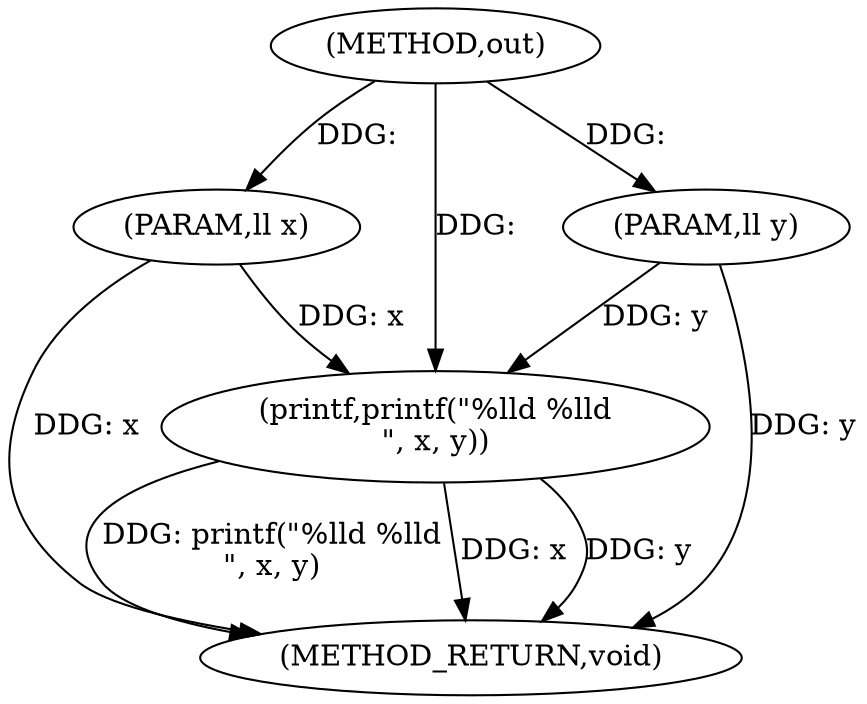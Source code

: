 digraph "out" {  
"1000227" [label = "(METHOD,out)" ]
"1000235" [label = "(METHOD_RETURN,void)" ]
"1000228" [label = "(PARAM,ll x)" ]
"1000229" [label = "(PARAM,ll y)" ]
"1000231" [label = "(printf,printf(\"%lld %lld\n\", x, y))" ]
  "1000228" -> "1000235"  [ label = "DDG: x"] 
  "1000229" -> "1000235"  [ label = "DDG: y"] 
  "1000231" -> "1000235"  [ label = "DDG: x"] 
  "1000231" -> "1000235"  [ label = "DDG: y"] 
  "1000231" -> "1000235"  [ label = "DDG: printf(\"%lld %lld\n\", x, y)"] 
  "1000227" -> "1000228"  [ label = "DDG: "] 
  "1000227" -> "1000229"  [ label = "DDG: "] 
  "1000227" -> "1000231"  [ label = "DDG: "] 
  "1000228" -> "1000231"  [ label = "DDG: x"] 
  "1000229" -> "1000231"  [ label = "DDG: y"] 
}
